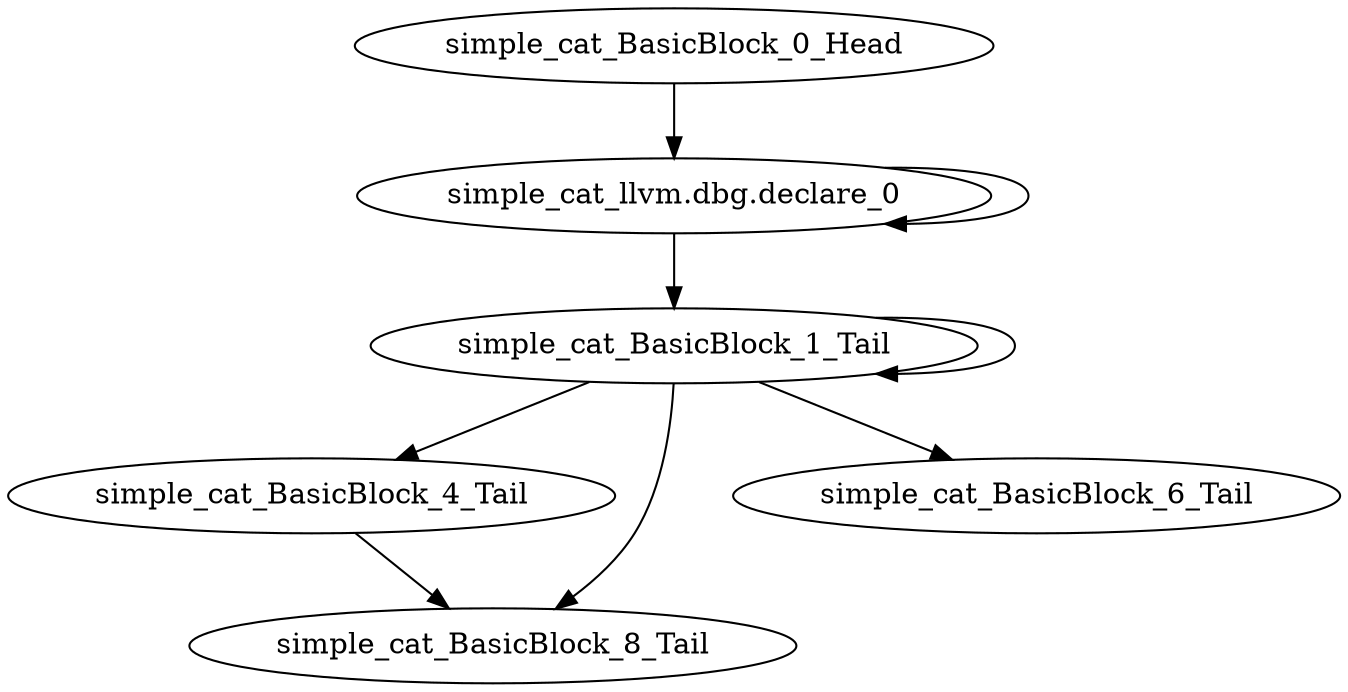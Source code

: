 digraph G {
    "simple_cat_BasicBlock_0_Head" -> "simple_cat_llvm.dbg.declare_0"
    "simple_cat_BasicBlock_4_Tail" -> "simple_cat_BasicBlock_8_Tail"
    "simple_cat_llvm.dbg.declare_0" -> "simple_cat_llvm.dbg.declare_0"
    "simple_cat_llvm.dbg.declare_0" -> "simple_cat_BasicBlock_1_Tail"
    "simple_cat_BasicBlock_1_Tail" -> "simple_cat_BasicBlock_6_Tail"
    "simple_cat_BasicBlock_1_Tail" -> "simple_cat_BasicBlock_8_Tail"
    "simple_cat_BasicBlock_1_Tail" -> "simple_cat_BasicBlock_4_Tail"
    "simple_cat_BasicBlock_1_Tail" -> "simple_cat_BasicBlock_1_Tail"
}
